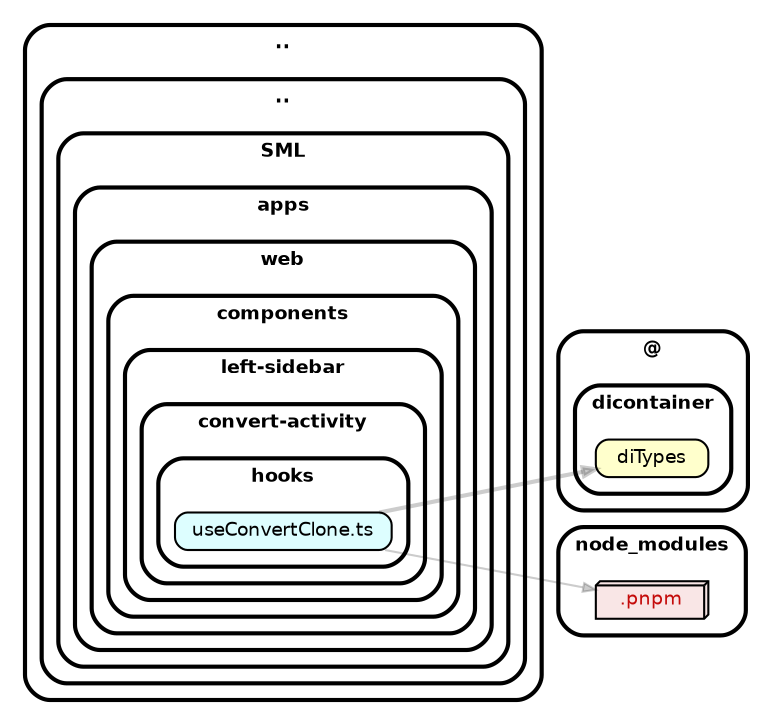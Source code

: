 strict digraph "dependency-cruiser output"{
    rankdir="LR" splines="true" overlap="false" nodesep="0.16" ranksep="0.18" fontname="Helvetica-bold" fontsize="9" style="rounded,bold,filled" fillcolor="#ffffff" compound="true"
    node [shape="box" style="rounded, filled" height="0.2" color="black" fillcolor="#ffffcc" fontcolor="black" fontname="Helvetica" fontsize="9"]
    edge [arrowhead="normal" arrowsize="0.6" penwidth="2.0" color="#00000033" fontname="Helvetica" fontsize="9"]

    subgraph "cluster_.." {label=".." subgraph "cluster_../.." {label=".." subgraph "cluster_../../SML" {label="SML" subgraph "cluster_../../SML/apps" {label="apps" subgraph "cluster_../../SML/apps/web" {label="web" subgraph "cluster_../../SML/apps/web/components" {label="components" subgraph "cluster_../../SML/apps/web/components/left-sidebar" {label="left-sidebar" subgraph "cluster_../../SML/apps/web/components/left-sidebar/convert-activity" {label="convert-activity" subgraph "cluster_../../SML/apps/web/components/left-sidebar/convert-activity/hooks" {label="hooks" "../../SML/apps/web/components/left-sidebar/convert-activity/hooks/useConvertClone.ts" [label=<useConvertClone.ts> tooltip="useConvertClone.ts" URL="../../SML/apps/web/components/left-sidebar/convert-activity/hooks/useConvertClone.ts" fillcolor="#ddfeff"] } } } } } } } } }
    "../../SML/apps/web/components/left-sidebar/convert-activity/hooks/useConvertClone.ts" -> "@/dicontainer/diTypes"
    "../../SML/apps/web/components/left-sidebar/convert-activity/hooks/useConvertClone.ts" -> "node_modules/.pnpm" [penwidth="1.0"]
    subgraph "cluster_@" {label="@" subgraph "cluster_@/dicontainer" {label="dicontainer" "@/dicontainer/diTypes" [label=<diTypes> tooltip="diTypes" ] } }
    subgraph "cluster_node_modules" {label="node_modules" "node_modules/.pnpm" [label=<.pnpm> tooltip=".pnpm" URL="https://www.npmjs.com/package/.pnpm" shape="box3d" fillcolor="#c40b0a1a" fontcolor="#c40b0a"] }
}
